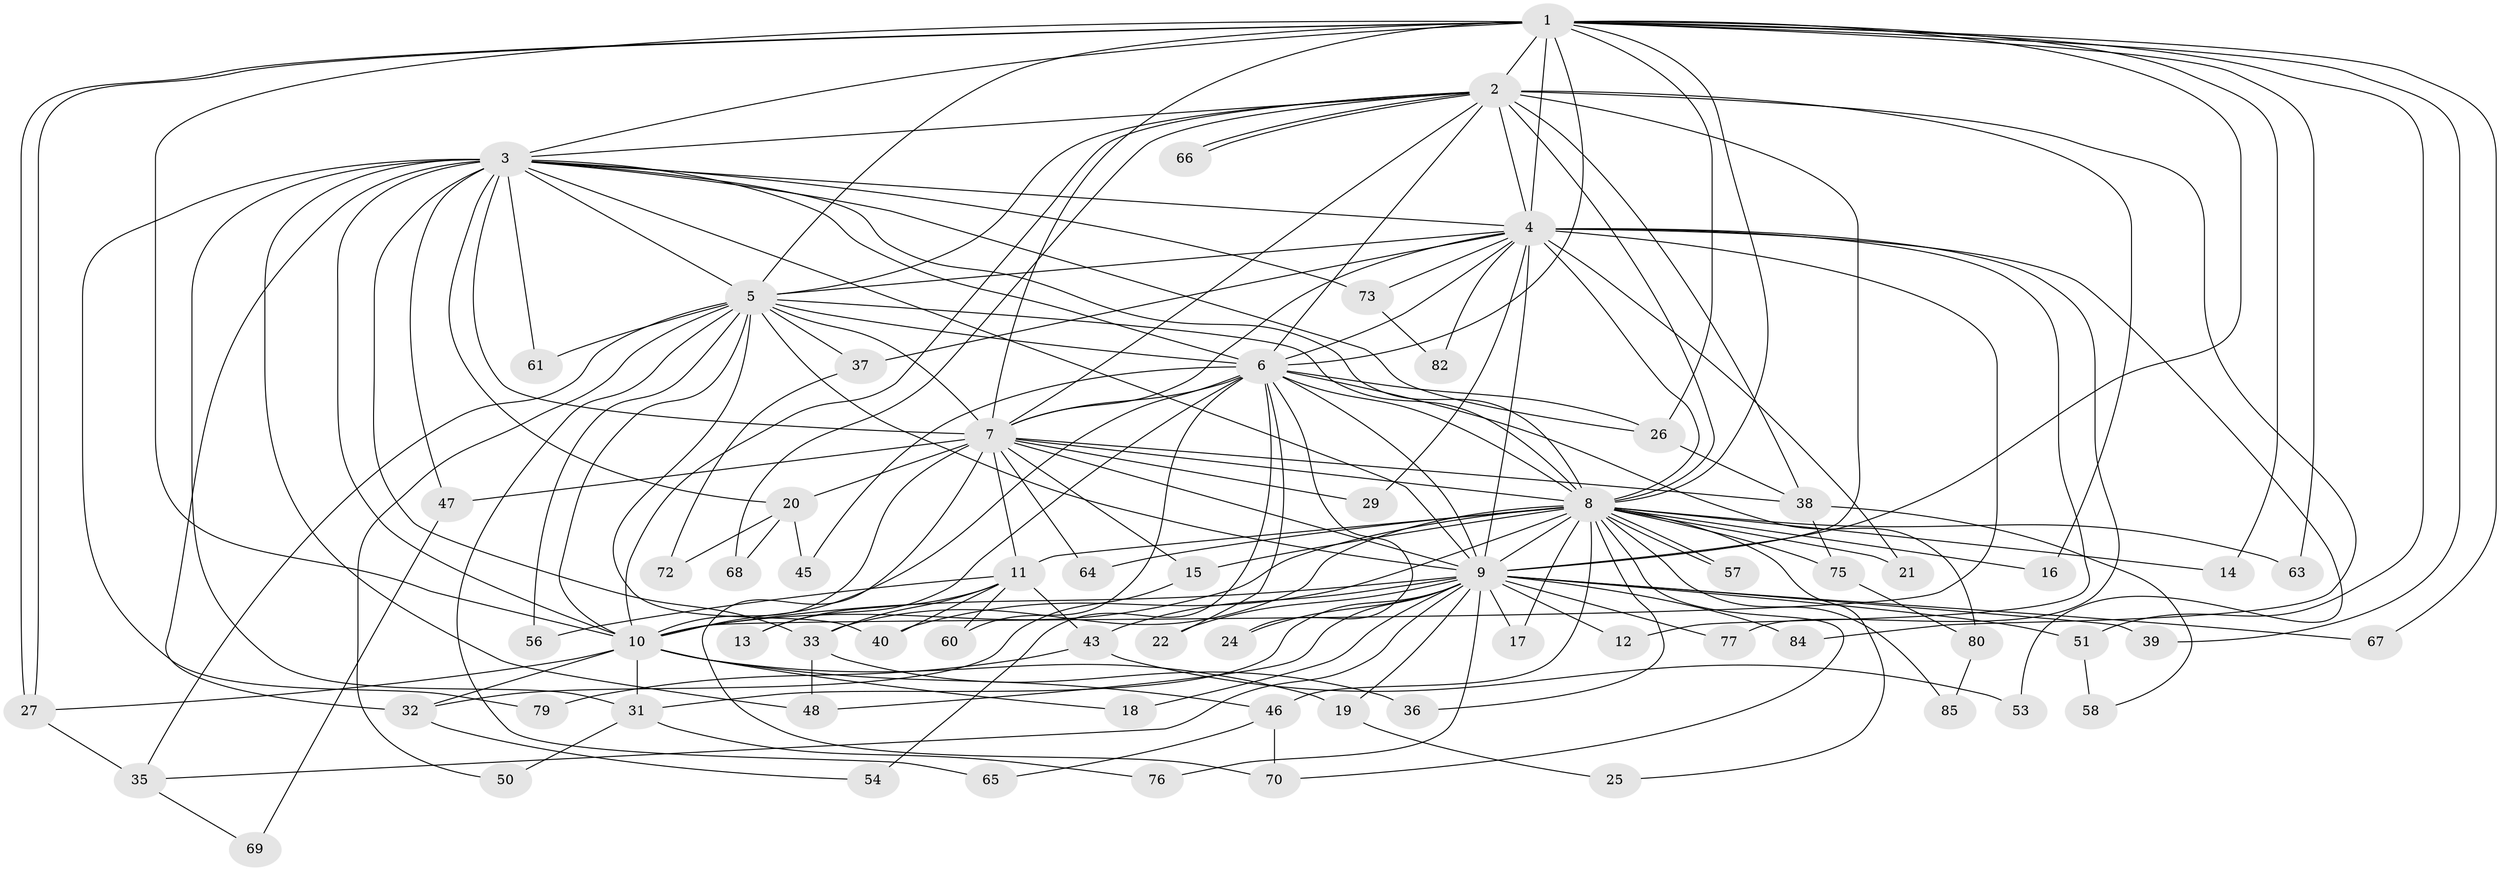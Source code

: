 // original degree distribution, {19: 0.034482758620689655, 16: 0.011494252873563218, 18: 0.022988505747126436, 17: 0.011494252873563218, 28: 0.011494252873563218, 29: 0.011494252873563218, 15: 0.011494252873563218, 8: 0.011494252873563218, 2: 0.5632183908045977, 3: 0.1839080459770115, 5: 0.022988505747126436, 4: 0.10344827586206896}
// Generated by graph-tools (version 1.1) at 2025/41/03/06/25 10:41:42]
// undirected, 68 vertices, 171 edges
graph export_dot {
graph [start="1"]
  node [color=gray90,style=filled];
  1 [super="+23"];
  2 [super="+30"];
  3 [super="+78"];
  4 [super="+86"];
  5 [super="+28"];
  6 [super="+41"];
  7 [super="+52"];
  8 [super="+55"];
  9 [super="+62"];
  10;
  11 [super="+87"];
  12;
  13;
  14;
  15 [super="+34"];
  16;
  17;
  18;
  19;
  20;
  21;
  22;
  24;
  25;
  26 [super="+71"];
  27 [super="+74"];
  29;
  31 [super="+42"];
  32;
  33;
  35 [super="+49"];
  36;
  37;
  38 [super="+59"];
  39;
  40 [super="+44"];
  43;
  45;
  46 [super="+83"];
  47;
  48 [super="+81"];
  50;
  51;
  53;
  54;
  56;
  57;
  58;
  60;
  61;
  63;
  64;
  65;
  66;
  67;
  68;
  69;
  70;
  72;
  73;
  75;
  76;
  77;
  79;
  80;
  82;
  84;
  85;
  1 -- 2 [weight=2];
  1 -- 3;
  1 -- 4;
  1 -- 5;
  1 -- 6;
  1 -- 7 [weight=2];
  1 -- 8;
  1 -- 9;
  1 -- 10;
  1 -- 14;
  1 -- 27;
  1 -- 27;
  1 -- 39;
  1 -- 51;
  1 -- 63;
  1 -- 67;
  1 -- 26;
  2 -- 3;
  2 -- 4;
  2 -- 5;
  2 -- 6;
  2 -- 7;
  2 -- 8;
  2 -- 9 [weight=2];
  2 -- 10;
  2 -- 16;
  2 -- 38;
  2 -- 66;
  2 -- 66;
  2 -- 68;
  2 -- 84;
  3 -- 4;
  3 -- 5;
  3 -- 6;
  3 -- 7 [weight=2];
  3 -- 8;
  3 -- 9;
  3 -- 10;
  3 -- 20;
  3 -- 26;
  3 -- 31;
  3 -- 32;
  3 -- 33;
  3 -- 47;
  3 -- 48;
  3 -- 61;
  3 -- 73;
  3 -- 79;
  4 -- 5;
  4 -- 6;
  4 -- 7;
  4 -- 8;
  4 -- 9 [weight=2];
  4 -- 10;
  4 -- 12;
  4 -- 21;
  4 -- 29;
  4 -- 37;
  4 -- 53;
  4 -- 73;
  4 -- 77;
  4 -- 82;
  5 -- 6;
  5 -- 7;
  5 -- 8;
  5 -- 9;
  5 -- 10;
  5 -- 35;
  5 -- 37;
  5 -- 40;
  5 -- 50;
  5 -- 56;
  5 -- 61;
  5 -- 65;
  6 -- 7;
  6 -- 8;
  6 -- 9 [weight=2];
  6 -- 10;
  6 -- 13;
  6 -- 22;
  6 -- 24;
  6 -- 26;
  6 -- 45;
  6 -- 54;
  6 -- 60;
  6 -- 80;
  7 -- 8;
  7 -- 9;
  7 -- 10;
  7 -- 11;
  7 -- 15;
  7 -- 20;
  7 -- 29;
  7 -- 47 [weight=2];
  7 -- 64;
  7 -- 70;
  7 -- 38;
  8 -- 9 [weight=2];
  8 -- 10;
  8 -- 11;
  8 -- 14;
  8 -- 15;
  8 -- 16;
  8 -- 17;
  8 -- 21;
  8 -- 25;
  8 -- 33;
  8 -- 36;
  8 -- 46;
  8 -- 57;
  8 -- 57;
  8 -- 63;
  8 -- 64;
  8 -- 70;
  8 -- 75;
  8 -- 85;
  8 -- 40;
  9 -- 10;
  9 -- 12;
  9 -- 17;
  9 -- 18;
  9 -- 19;
  9 -- 22;
  9 -- 24;
  9 -- 31;
  9 -- 39;
  9 -- 43;
  9 -- 48;
  9 -- 51;
  9 -- 67;
  9 -- 76;
  9 -- 77;
  9 -- 84;
  9 -- 35;
  10 -- 18;
  10 -- 19;
  10 -- 32;
  10 -- 46;
  10 -- 31;
  10 -- 27;
  11 -- 13;
  11 -- 40;
  11 -- 43;
  11 -- 56;
  11 -- 60;
  11 -- 33;
  15 -- 32;
  19 -- 25;
  20 -- 45;
  20 -- 68;
  20 -- 72;
  26 -- 38;
  27 -- 35;
  31 -- 76;
  31 -- 50;
  32 -- 54;
  33 -- 36;
  33 -- 48;
  35 -- 69;
  37 -- 72;
  38 -- 58;
  38 -- 75;
  43 -- 53;
  43 -- 79;
  46 -- 65;
  46 -- 70;
  47 -- 69;
  51 -- 58;
  73 -- 82;
  75 -- 80;
  80 -- 85;
}
